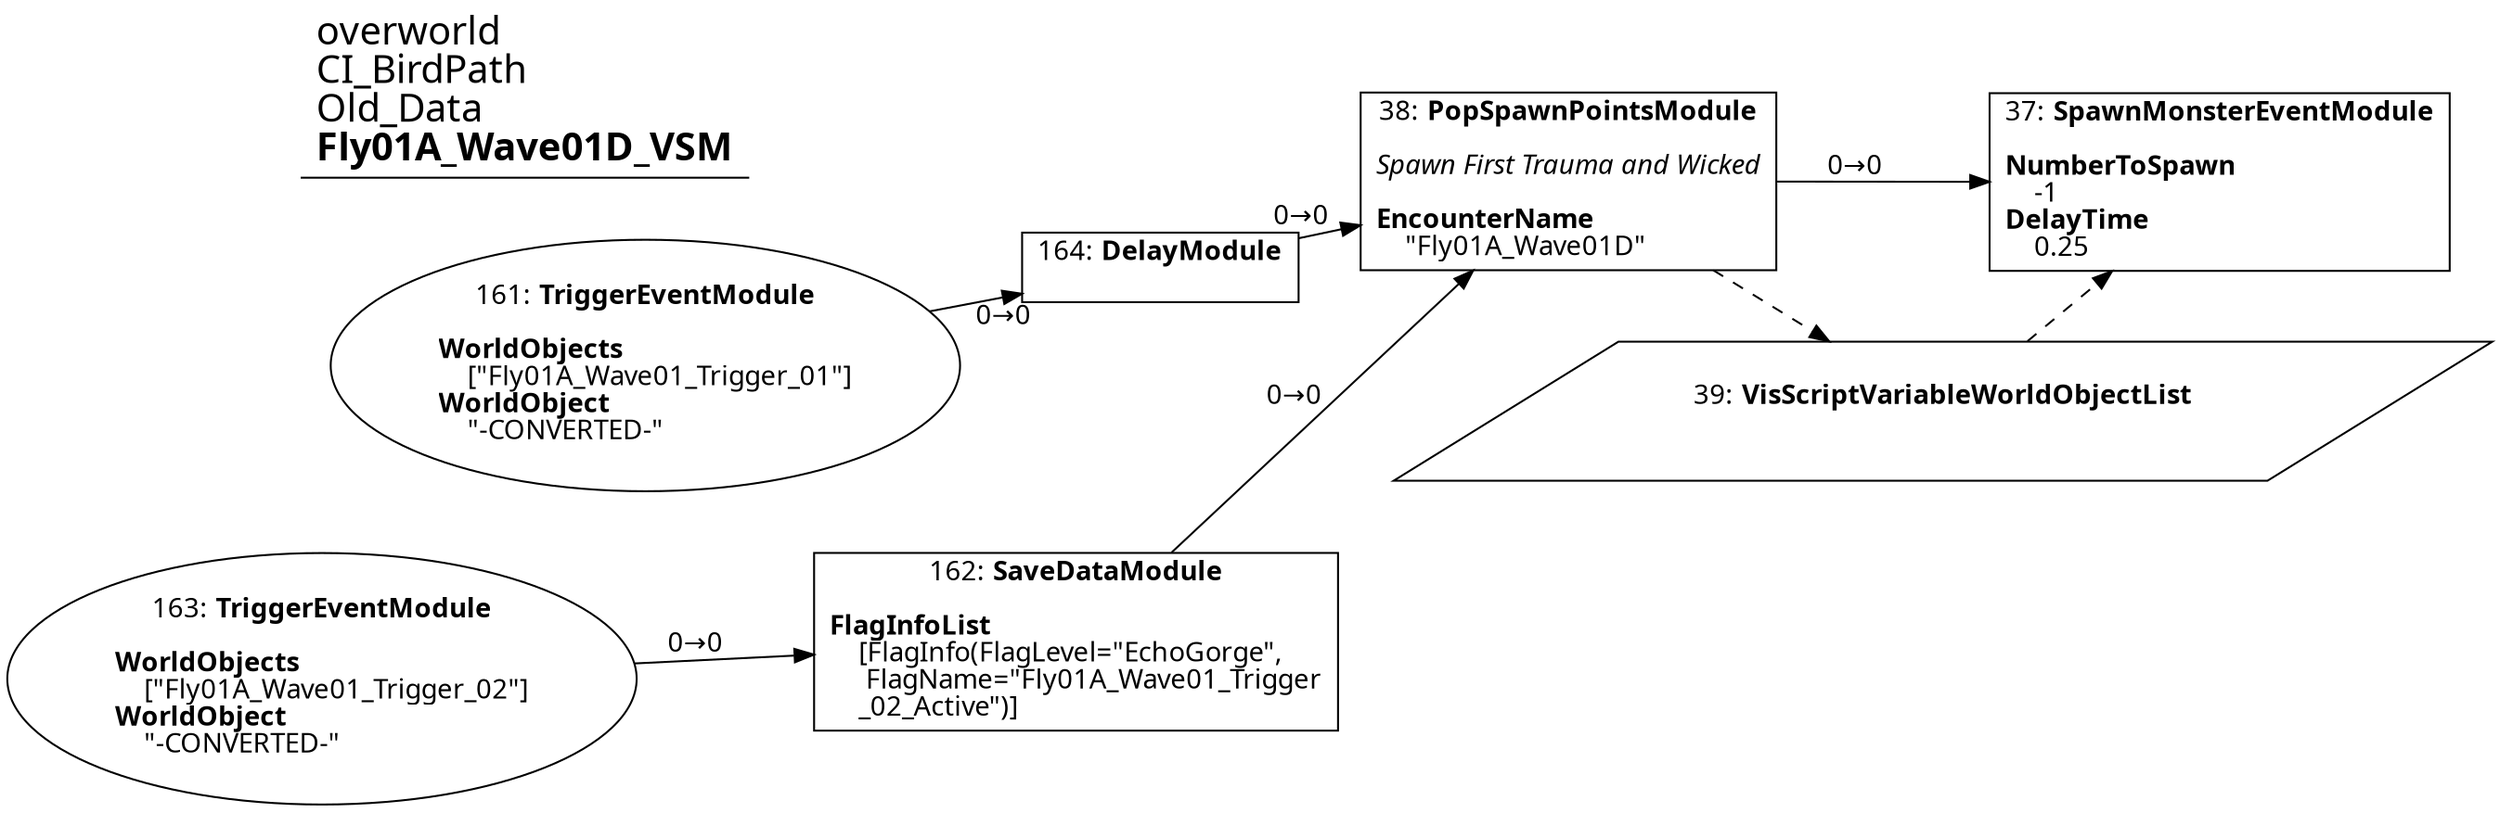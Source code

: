 digraph {
    layout = fdp;
    overlap = prism;
    sep = "+16";
    splines = spline;

    node [ shape = box ];

    graph [ fontname = "Segoe UI" ];
    node [ fontname = "Segoe UI" ];
    edge [ fontname = "Segoe UI" ];

    37 [ label = <37: <b>SpawnMonsterEventModule</b><br/><br/><b>NumberToSpawn</b><br align="left"/>    -1<br align="left"/><b>DelayTime</b><br align="left"/>    0.25<br align="left"/>> ];
    37 [ pos = "0.65800005,-2.641!" ];
    39 -> 37 [ style = dashed ];

    38 [ label = <38: <b>PopSpawnPointsModule</b><br/><br/><i>Spawn First Trauma and Wicked<br align="left"/></i><br align="left"/><b>EncounterName</b><br align="left"/>    &quot;Fly01A_Wave01D&quot;<br align="left"/>> ];
    38 [ pos = "0.21700001,-2.641!" ];
    38 -> 37 [ label = "0→0" ];
    38 -> 39 [ style = dashed ];

    39 [ label = <39: <b>VisScriptVariableWorldObjectList</b><br/><br/>> ];
    39 [ shape = parallelogram ]
    39 [ pos = "0.45700002,-2.7380002!" ];

    161 [ label = <161: <b>TriggerEventModule</b><br/><br/><b>WorldObjects</b><br align="left"/>    [&quot;Fly01A_Wave01_Trigger_01&quot;]<br align="left"/><b>WorldObject</b><br align="left"/>    &quot;-CONVERTED-&quot;<br align="left"/>> ];
    161 [ shape = oval ]
    161 [ pos = "-0.24800001,-2.641!" ];
    161 -> 164 [ label = "0→0" ];

    162 [ label = <162: <b>SaveDataModule</b><br/><br/><b>FlagInfoList</b><br align="left"/>    [FlagInfo(FlagLevel=&quot;EchoGorge&quot;,<br align="left"/>     FlagName=&quot;Fly01A_Wave01_Trigger<br align="left"/>    _02_Active&quot;)]<br align="left"/>> ];
    162 [ pos = "0.003,-2.8360002!" ];
    162 -> 38 [ label = "0→0" ];

    163 [ label = <163: <b>TriggerEventModule</b><br/><br/><b>WorldObjects</b><br align="left"/>    [&quot;Fly01A_Wave01_Trigger_02&quot;]<br align="left"/><b>WorldObject</b><br align="left"/>    &quot;-CONVERTED-&quot;<br align="left"/>> ];
    163 [ shape = oval ]
    163 [ pos = "-0.245,-2.8360002!" ];
    163 -> 162 [ label = "0→0" ];

    164 [ label = <164: <b>DelayModule</b><br/><br/>> ];
    164 [ pos = "0.019000001,-2.641!" ];
    164 -> 38 [ label = "0→0" ];

    title [ pos = "-0.24900001,-2.64!" ];
    title [ shape = underline ];
    title [ label = <<font point-size="20">overworld<br align="left"/>CI_BirdPath<br align="left"/>Old_Data<br align="left"/><b>Fly01A_Wave01D_VSM</b><br align="left"/></font>> ];
}
